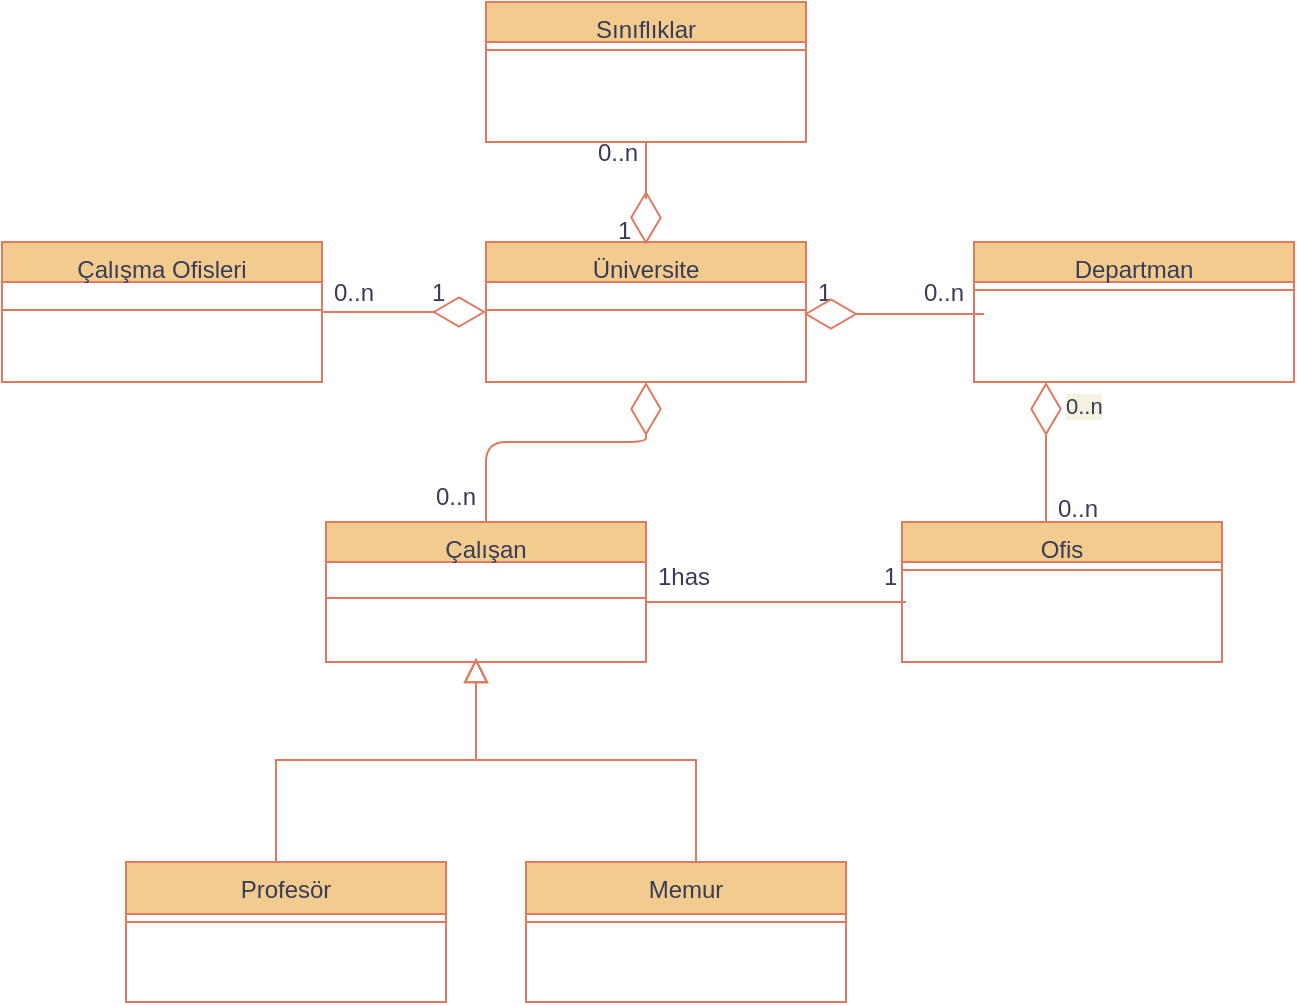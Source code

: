 <mxfile version="16.6.4" type="github">
  <diagram id="bl_UURNKTOxZVo4T1S_N" name="Page-1">
    <mxGraphModel dx="946" dy="520" grid="1" gridSize="10" guides="1" tooltips="1" connect="1" arrows="1" fold="1" page="1" pageScale="1" pageWidth="850" pageHeight="1100" math="0" shadow="0">
      <root>
        <mxCell id="0" />
        <mxCell id="1" parent="0" />
        <mxCell id="f7JHx65rmA6HuPHW3f_H-1" value="Profesör" style="swimlane;fontStyle=0;align=center;verticalAlign=top;childLayout=stackLayout;horizontal=1;startSize=26;horizontalStack=0;resizeParent=1;resizeLast=0;collapsible=1;marginBottom=0;rounded=0;shadow=0;strokeWidth=1;fillColor=#F2CC8F;strokeColor=#E07A5F;fontColor=#393C56;" vertex="1" parent="1">
          <mxGeometry x="160" y="528" width="160" height="70" as="geometry">
            <mxRectangle x="130" y="380" width="160" height="26" as="alternateBounds" />
          </mxGeometry>
        </mxCell>
        <mxCell id="f7JHx65rmA6HuPHW3f_H-2" value="" style="line;html=1;strokeWidth=1;align=left;verticalAlign=middle;spacingTop=-1;spacingLeft=3;spacingRight=3;rotatable=0;labelPosition=right;points=[];portConstraint=eastwest;fillColor=#F2CC8F;strokeColor=#E07A5F;fontColor=#393C56;labelBackgroundColor=#F4F1DE;" vertex="1" parent="f7JHx65rmA6HuPHW3f_H-1">
          <mxGeometry y="26" width="160" height="8" as="geometry" />
        </mxCell>
        <mxCell id="f7JHx65rmA6HuPHW3f_H-3" value="Memur" style="swimlane;fontStyle=0;align=center;verticalAlign=top;childLayout=stackLayout;horizontal=1;startSize=26;horizontalStack=0;resizeParent=1;resizeLast=0;collapsible=1;marginBottom=0;rounded=0;shadow=0;strokeWidth=1;fillColor=#F2CC8F;strokeColor=#E07A5F;fontColor=#393C56;" vertex="1" parent="1">
          <mxGeometry x="360" y="528" width="160" height="70" as="geometry">
            <mxRectangle x="340" y="380" width="170" height="26" as="alternateBounds" />
          </mxGeometry>
        </mxCell>
        <mxCell id="f7JHx65rmA6HuPHW3f_H-4" value="" style="line;html=1;strokeWidth=1;align=left;verticalAlign=middle;spacingTop=-1;spacingLeft=3;spacingRight=3;rotatable=0;labelPosition=right;points=[];portConstraint=eastwest;fillColor=#F2CC8F;strokeColor=#E07A5F;fontColor=#393C56;labelBackgroundColor=#F4F1DE;" vertex="1" parent="f7JHx65rmA6HuPHW3f_H-3">
          <mxGeometry y="26" width="160" height="8" as="geometry" />
        </mxCell>
        <mxCell id="f7JHx65rmA6HuPHW3f_H-5" value="" style="endArrow=block;endSize=10;endFill=0;shadow=0;strokeWidth=1;rounded=0;edgeStyle=elbowEdgeStyle;elbow=vertical;strokeColor=#E07A5F;fontColor=#393C56;labelBackgroundColor=#F4F1DE;" edge="1" parent="1">
          <mxGeometry width="160" relative="1" as="geometry">
            <mxPoint x="235" y="528" as="sourcePoint" />
            <mxPoint x="335" y="426.0" as="targetPoint" />
          </mxGeometry>
        </mxCell>
        <mxCell id="f7JHx65rmA6HuPHW3f_H-6" value="" style="endArrow=block;endSize=10;endFill=0;shadow=0;strokeWidth=1;rounded=0;edgeStyle=elbowEdgeStyle;elbow=vertical;strokeColor=#E07A5F;fontColor=#393C56;labelBackgroundColor=#F4F1DE;" edge="1" parent="1">
          <mxGeometry width="160" relative="1" as="geometry">
            <mxPoint x="445" y="528" as="sourcePoint" />
            <mxPoint x="335" y="426.0" as="targetPoint" />
          </mxGeometry>
        </mxCell>
        <mxCell id="f7JHx65rmA6HuPHW3f_H-7" value="Çalışan" style="swimlane;fontStyle=0;align=center;verticalAlign=top;childLayout=stackLayout;horizontal=1;startSize=20;horizontalStack=0;resizeParent=1;resizeLast=0;collapsible=1;marginBottom=0;rounded=0;shadow=0;strokeWidth=1;fillColor=#F2CC8F;strokeColor=#E07A5F;fontColor=#393C56;" vertex="1" parent="1">
          <mxGeometry x="260" y="358" width="160" height="70" as="geometry">
            <mxRectangle x="340" y="380" width="170" height="26" as="alternateBounds" />
          </mxGeometry>
        </mxCell>
        <mxCell id="f7JHx65rmA6HuPHW3f_H-8" value="1has" style="text;strokeColor=none;fillColor=none;align=left;verticalAlign=middle;spacingTop=-1;spacingLeft=4;spacingRight=4;rotatable=0;labelPosition=right;points=[];portConstraint=eastwest;rounded=0;sketch=0;fontColor=#393C56;" vertex="1" parent="f7JHx65rmA6HuPHW3f_H-7">
          <mxGeometry y="20" width="160" height="14" as="geometry" />
        </mxCell>
        <mxCell id="f7JHx65rmA6HuPHW3f_H-9" value="" style="line;html=1;strokeWidth=1;align=left;verticalAlign=middle;spacingTop=-1;spacingLeft=3;spacingRight=3;rotatable=0;labelPosition=right;points=[];portConstraint=eastwest;fillColor=#F2CC8F;strokeColor=#E07A5F;fontColor=#393C56;labelBackgroundColor=#F4F1DE;" vertex="1" parent="f7JHx65rmA6HuPHW3f_H-7">
          <mxGeometry y="34" width="160" height="8" as="geometry" />
        </mxCell>
        <mxCell id="f7JHx65rmA6HuPHW3f_H-10" value="Ofis" style="swimlane;fontStyle=0;align=center;verticalAlign=top;childLayout=stackLayout;horizontal=1;startSize=20;horizontalStack=0;resizeParent=1;resizeLast=0;collapsible=1;marginBottom=0;rounded=0;shadow=0;strokeWidth=1;fillColor=#F2CC8F;strokeColor=#E07A5F;fontColor=#393C56;" vertex="1" parent="1">
          <mxGeometry x="548" y="358" width="160" height="70" as="geometry">
            <mxRectangle x="340" y="380" width="170" height="26" as="alternateBounds" />
          </mxGeometry>
        </mxCell>
        <mxCell id="f7JHx65rmA6HuPHW3f_H-11" value="" style="line;html=1;strokeWidth=1;align=left;verticalAlign=middle;spacingTop=-1;spacingLeft=3;spacingRight=3;rotatable=0;labelPosition=right;points=[];portConstraint=eastwest;fillColor=#F2CC8F;strokeColor=#E07A5F;fontColor=#393C56;labelBackgroundColor=#F4F1DE;" vertex="1" parent="f7JHx65rmA6HuPHW3f_H-10">
          <mxGeometry y="20" width="160" height="8" as="geometry" />
        </mxCell>
        <mxCell id="f7JHx65rmA6HuPHW3f_H-12" value="" style="endArrow=none;html=1;rounded=0;strokeColor=#E07A5F;fontColor=#393C56;labelBackgroundColor=#F4F1DE;" edge="1" parent="1">
          <mxGeometry width="50" height="50" relative="1" as="geometry">
            <mxPoint x="420" y="398" as="sourcePoint" />
            <mxPoint x="550" y="398" as="targetPoint" />
          </mxGeometry>
        </mxCell>
        <mxCell id="f7JHx65rmA6HuPHW3f_H-13" value="1" style="text;strokeColor=none;fillColor=none;align=left;verticalAlign=middle;spacingTop=-1;spacingLeft=4;spacingRight=4;rotatable=0;labelPosition=right;points=[];portConstraint=eastwest;rounded=0;sketch=0;fontColor=#393C56;" vertex="1" parent="1">
          <mxGeometry x="513" y="378" width="20" height="14" as="geometry" />
        </mxCell>
        <mxCell id="f7JHx65rmA6HuPHW3f_H-14" value="Departman" style="swimlane;fontStyle=0;align=center;verticalAlign=top;childLayout=stackLayout;horizontal=1;startSize=20;horizontalStack=0;resizeParent=1;resizeLast=0;collapsible=1;marginBottom=0;rounded=0;shadow=0;strokeWidth=1;fillColor=#F2CC8F;strokeColor=#E07A5F;fontColor=#393C56;" vertex="1" parent="1">
          <mxGeometry x="584" y="218" width="160" height="70" as="geometry">
            <mxRectangle x="340" y="380" width="170" height="26" as="alternateBounds" />
          </mxGeometry>
        </mxCell>
        <mxCell id="f7JHx65rmA6HuPHW3f_H-15" value="" style="line;html=1;strokeWidth=1;align=left;verticalAlign=middle;spacingTop=-1;spacingLeft=3;spacingRight=3;rotatable=0;labelPosition=right;points=[];portConstraint=eastwest;fillColor=#F2CC8F;strokeColor=#E07A5F;fontColor=#393C56;labelBackgroundColor=#F4F1DE;" vertex="1" parent="f7JHx65rmA6HuPHW3f_H-14">
          <mxGeometry y="20" width="160" height="8" as="geometry" />
        </mxCell>
        <mxCell id="f7JHx65rmA6HuPHW3f_H-16" value="0..n" style="edgeLabel;resizable=0;html=1;align=left;verticalAlign=top;rounded=0;sketch=0;fontColor=#393C56;strokeColor=#E07A5F;fillColor=#F2CC8F;labelBackgroundColor=#F4F1DE;" connectable="0" vertex="1" parent="1">
          <mxGeometry x="628" y="287" as="geometry" />
        </mxCell>
        <mxCell id="f7JHx65rmA6HuPHW3f_H-17" value="Üniversite" style="swimlane;fontStyle=0;align=center;verticalAlign=top;childLayout=stackLayout;horizontal=1;startSize=20;horizontalStack=0;resizeParent=1;resizeLast=0;collapsible=1;marginBottom=0;rounded=0;shadow=0;strokeWidth=1;fillColor=#F2CC8F;strokeColor=#E07A5F;fontColor=#393C56;" vertex="1" parent="1">
          <mxGeometry x="340" y="218" width="160" height="70" as="geometry">
            <mxRectangle x="340" y="380" width="170" height="26" as="alternateBounds" />
          </mxGeometry>
        </mxCell>
        <mxCell id="f7JHx65rmA6HuPHW3f_H-18" value="1" style="text;strokeColor=none;fillColor=none;align=left;verticalAlign=middle;spacingTop=-1;spacingLeft=4;spacingRight=4;rotatable=0;labelPosition=right;points=[];portConstraint=eastwest;rounded=0;sketch=0;fontColor=#393C56;" vertex="1" parent="f7JHx65rmA6HuPHW3f_H-17">
          <mxGeometry y="20" width="160" height="10" as="geometry" />
        </mxCell>
        <mxCell id="f7JHx65rmA6HuPHW3f_H-19" value="" style="line;html=1;strokeWidth=1;align=left;verticalAlign=middle;spacingTop=-1;spacingLeft=3;spacingRight=3;rotatable=0;labelPosition=right;points=[];portConstraint=eastwest;fillColor=#F2CC8F;strokeColor=#E07A5F;fontColor=#393C56;labelBackgroundColor=#F4F1DE;" vertex="1" parent="f7JHx65rmA6HuPHW3f_H-17">
          <mxGeometry y="30" width="160" height="8" as="geometry" />
        </mxCell>
        <mxCell id="f7JHx65rmA6HuPHW3f_H-20" value="Çalışma Ofisleri" style="swimlane;fontStyle=0;align=center;verticalAlign=top;childLayout=stackLayout;horizontal=1;startSize=20;horizontalStack=0;resizeParent=1;resizeLast=0;collapsible=1;marginBottom=0;rounded=0;shadow=0;strokeWidth=1;fillColor=#F2CC8F;strokeColor=#E07A5F;fontColor=#393C56;" vertex="1" parent="1">
          <mxGeometry x="98" y="218" width="160" height="70" as="geometry">
            <mxRectangle x="340" y="380" width="170" height="26" as="alternateBounds" />
          </mxGeometry>
        </mxCell>
        <mxCell id="f7JHx65rmA6HuPHW3f_H-21" value="0..n" style="text;strokeColor=none;fillColor=none;align=left;verticalAlign=middle;spacingTop=-1;spacingLeft=4;spacingRight=4;rotatable=0;labelPosition=right;points=[];portConstraint=eastwest;rounded=0;sketch=0;fontColor=#393C56;" vertex="1" parent="f7JHx65rmA6HuPHW3f_H-20">
          <mxGeometry y="20" width="160" height="10" as="geometry" />
        </mxCell>
        <mxCell id="f7JHx65rmA6HuPHW3f_H-22" value="" style="line;html=1;strokeWidth=1;align=left;verticalAlign=middle;spacingTop=-1;spacingLeft=3;spacingRight=3;rotatable=0;labelPosition=right;points=[];portConstraint=eastwest;fillColor=#F2CC8F;strokeColor=#E07A5F;fontColor=#393C56;labelBackgroundColor=#F4F1DE;" vertex="1" parent="f7JHx65rmA6HuPHW3f_H-20">
          <mxGeometry y="30" width="160" height="8" as="geometry" />
        </mxCell>
        <mxCell id="f7JHx65rmA6HuPHW3f_H-23" value="Sınıflıklar" style="swimlane;fontStyle=0;align=center;verticalAlign=top;childLayout=stackLayout;horizontal=1;startSize=20;horizontalStack=0;resizeParent=1;resizeLast=0;collapsible=1;marginBottom=0;rounded=0;shadow=0;strokeWidth=1;fillColor=#F2CC8F;strokeColor=#E07A5F;fontColor=#393C56;" vertex="1" parent="1">
          <mxGeometry x="340" y="98" width="160" height="70" as="geometry">
            <mxRectangle x="340" y="380" width="170" height="26" as="alternateBounds" />
          </mxGeometry>
        </mxCell>
        <mxCell id="f7JHx65rmA6HuPHW3f_H-24" value="" style="line;html=1;strokeWidth=1;align=left;verticalAlign=middle;spacingTop=-1;spacingLeft=3;spacingRight=3;rotatable=0;labelPosition=right;points=[];portConstraint=eastwest;fillColor=#F2CC8F;strokeColor=#E07A5F;fontColor=#393C56;labelBackgroundColor=#F4F1DE;" vertex="1" parent="f7JHx65rmA6HuPHW3f_H-23">
          <mxGeometry y="20" width="160" height="8" as="geometry" />
        </mxCell>
        <mxCell id="f7JHx65rmA6HuPHW3f_H-25" value="" style="endArrow=diamondThin;endFill=0;endSize=24;html=1;rounded=1;sketch=0;fontColor=#393C56;strokeColor=#E07A5F;fillColor=#F2CC8F;curved=0;exitX=0.45;exitY=0;exitDx=0;exitDy=0;exitPerimeter=0;labelBackgroundColor=#F4F1DE;" edge="1" parent="1" source="f7JHx65rmA6HuPHW3f_H-10">
          <mxGeometry width="160" relative="1" as="geometry">
            <mxPoint x="550" y="288" as="sourcePoint" />
            <mxPoint x="620" y="288" as="targetPoint" />
          </mxGeometry>
        </mxCell>
        <mxCell id="f7JHx65rmA6HuPHW3f_H-26" value="0..n" style="text;strokeColor=none;fillColor=none;align=left;verticalAlign=middle;spacingTop=-1;spacingLeft=4;spacingRight=4;rotatable=0;labelPosition=right;points=[];portConstraint=eastwest;rounded=0;sketch=0;fontColor=#393C56;" vertex="1" parent="1">
          <mxGeometry x="600" y="344" width="20" height="14" as="geometry" />
        </mxCell>
        <mxCell id="f7JHx65rmA6HuPHW3f_H-27" value="" style="endArrow=diamondThin;endFill=0;endSize=24;html=1;rounded=1;sketch=0;fontColor=#393C56;strokeColor=#E07A5F;fillColor=#F2CC8F;curved=0;exitX=1;exitY=0.5;exitDx=0;exitDy=0;entryX=0;entryY=0.5;entryDx=0;entryDy=0;labelBackgroundColor=#F4F1DE;" edge="1" parent="1" source="f7JHx65rmA6HuPHW3f_H-20" target="f7JHx65rmA6HuPHW3f_H-17">
          <mxGeometry width="160" relative="1" as="geometry">
            <mxPoint x="200" y="198" as="sourcePoint" />
            <mxPoint x="340" y="138" as="targetPoint" />
            <Array as="points" />
          </mxGeometry>
        </mxCell>
        <mxCell id="f7JHx65rmA6HuPHW3f_H-28" value="1" style="text;strokeColor=none;fillColor=none;align=left;verticalAlign=middle;spacingTop=-1;spacingLeft=4;spacingRight=4;rotatable=0;labelPosition=right;points=[];portConstraint=eastwest;rounded=0;sketch=0;fontColor=#393C56;" vertex="1" parent="1">
          <mxGeometry x="287" y="238" width="20" height="10" as="geometry" />
        </mxCell>
        <mxCell id="f7JHx65rmA6HuPHW3f_H-29" value="" style="endArrow=diamondThin;endFill=0;endSize=24;html=1;rounded=1;sketch=0;fontColor=#393C56;strokeColor=#E07A5F;fillColor=#F2CC8F;curved=0;entryX=-0.003;entryY=1.329;entryDx=0;entryDy=0;entryPerimeter=0;exitX=0.5;exitY=1;exitDx=0;exitDy=0;labelBackgroundColor=#F4F1DE;" edge="1" parent="1" source="f7JHx65rmA6HuPHW3f_H-23">
          <mxGeometry width="160" relative="1" as="geometry">
            <mxPoint x="370" y="168" as="sourcePoint" />
            <mxPoint x="419.94" y="219.29" as="targetPoint" />
            <Array as="points">
              <mxPoint x="420" y="198" />
            </Array>
          </mxGeometry>
        </mxCell>
        <mxCell id="f7JHx65rmA6HuPHW3f_H-30" value="" style="endArrow=diamondThin;endFill=0;endSize=24;html=1;rounded=1;sketch=0;fontColor=#393C56;strokeColor=#E07A5F;fillColor=#F2CC8F;curved=0;labelBackgroundColor=#F4F1DE;" edge="1" parent="1">
          <mxGeometry width="160" relative="1" as="geometry">
            <mxPoint x="589" y="254" as="sourcePoint" />
            <mxPoint x="499" y="254" as="targetPoint" />
            <Array as="points">
              <mxPoint x="539" y="254" />
            </Array>
          </mxGeometry>
        </mxCell>
        <mxCell id="f7JHx65rmA6HuPHW3f_H-31" value="0..n" style="text;strokeColor=none;fillColor=none;align=left;verticalAlign=middle;spacingTop=-1;spacingLeft=4;spacingRight=4;rotatable=0;labelPosition=right;points=[];portConstraint=eastwest;rounded=0;sketch=0;fontColor=#393C56;" vertex="1" parent="1">
          <mxGeometry x="533" y="238" width="20" height="10" as="geometry" />
        </mxCell>
        <mxCell id="f7JHx65rmA6HuPHW3f_H-32" value="1" style="text;strokeColor=none;fillColor=none;align=left;verticalAlign=middle;spacingTop=-1;spacingLeft=4;spacingRight=4;rotatable=0;labelPosition=right;points=[];portConstraint=eastwest;rounded=0;sketch=0;fontColor=#393C56;" vertex="1" parent="1">
          <mxGeometry x="380" y="207" width="20" height="10" as="geometry" />
        </mxCell>
        <mxCell id="f7JHx65rmA6HuPHW3f_H-33" value="0..n" style="text;strokeColor=none;fillColor=none;align=left;verticalAlign=middle;spacingTop=-1;spacingLeft=4;spacingRight=4;rotatable=0;labelPosition=right;points=[];portConstraint=eastwest;rounded=0;sketch=0;fontColor=#393C56;" vertex="1" parent="1">
          <mxGeometry x="230" y="168" width="160" height="10" as="geometry" />
        </mxCell>
        <mxCell id="f7JHx65rmA6HuPHW3f_H-34" value="" style="endArrow=diamondThin;endFill=0;endSize=24;html=1;rounded=1;sketch=0;fontColor=#393C56;strokeColor=#E07A5F;fillColor=#F2CC8F;curved=0;exitX=0.5;exitY=0;exitDx=0;exitDy=0;labelBackgroundColor=#F4F1DE;" edge="1" parent="1" source="f7JHx65rmA6HuPHW3f_H-7">
          <mxGeometry width="160" relative="1" as="geometry">
            <mxPoint x="430" y="398" as="sourcePoint" />
            <mxPoint x="420" y="288" as="targetPoint" />
            <Array as="points">
              <mxPoint x="340" y="318" />
              <mxPoint x="420" y="318" />
            </Array>
          </mxGeometry>
        </mxCell>
        <mxCell id="f7JHx65rmA6HuPHW3f_H-35" value="0..n" style="text;strokeColor=none;fillColor=none;align=left;verticalAlign=middle;spacingTop=-1;spacingLeft=4;spacingRight=4;rotatable=0;labelPosition=right;points=[];portConstraint=eastwest;rounded=0;sketch=0;fontColor=#393C56;" vertex="1" parent="1">
          <mxGeometry x="289" y="338" width="20" height="14" as="geometry" />
        </mxCell>
      </root>
    </mxGraphModel>
  </diagram>
</mxfile>
